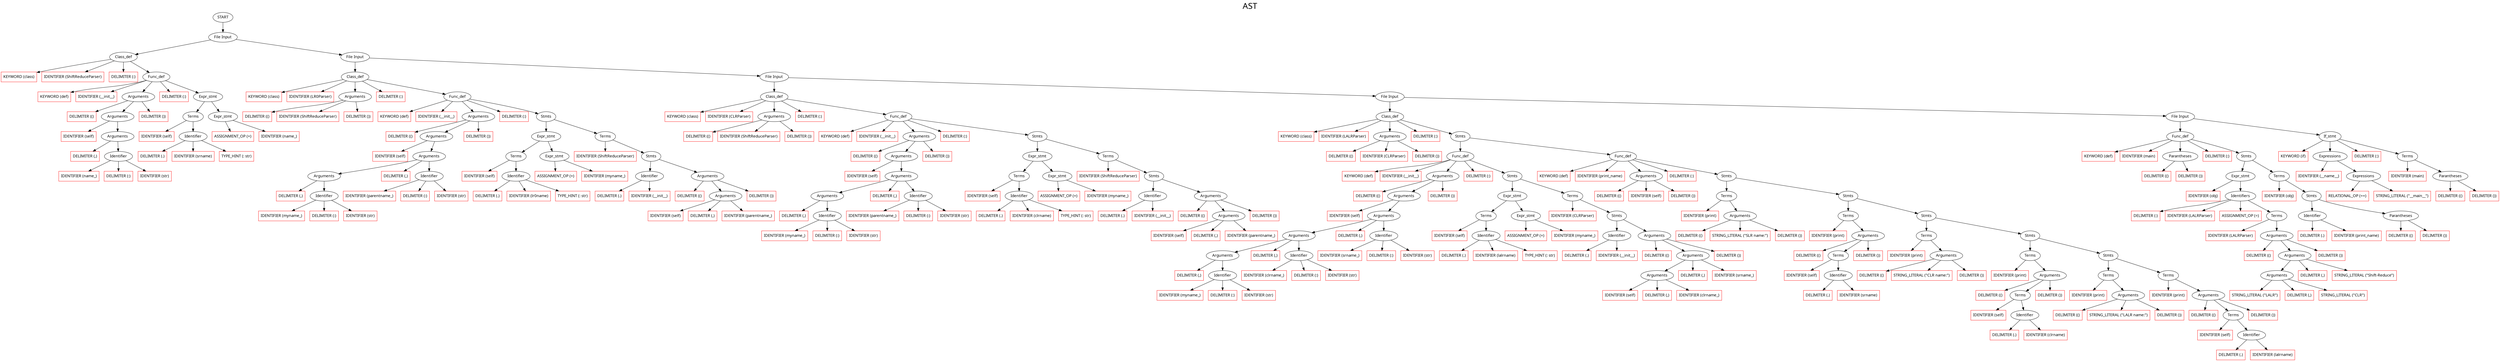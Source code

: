 digraph G{

label     = "AST"
fontname  = "Cascadia code"
fontsize  = 30
labelloc  = t

node   [ fontname="Cascadia code" ]
	808		[ style = solid label = "START"  ];
	808 -> 807
	807		[ style = solid label = "File Input"  ];
	807 -> 58
	58		[ style = solid label = "Class_def"  ];
	58 -> 0
	0		[ style = solid label = "KEYWORD (class)" color = red shape = rectangle ];
	58 -> 1
	1		[ style = solid label = "IDENTIFIER (ShiftReduceParser)" color = red shape = rectangle ];
	58 -> 2
	2		[ style = solid label = "DELIMITER (:)" color = red shape = rectangle ];
	58 -> 57
	57		[ style = solid label = "Func_def"  ];
	57 -> 3
	3		[ style = solid label = "KEYWORD (def)" color = red shape = rectangle ];
	57 -> 4
	4		[ style = solid label = "IDENTIFIER (__init__)" color = red shape = rectangle ];
	57 -> 24
	24		[ style = solid label = "Arguments"  ];
	24 -> 5
	5		[ style = solid label = "DELIMITER (()" color = red shape = rectangle ];
	24 -> 23
	23		[ style = solid label = "Arguments"  ];
	23 -> 6
	6		[ style = solid label = "IDENTIFIER (self)" color = red shape = rectangle ];
	23 -> 22
	22		[ style = solid label = "Arguments"  ];
	22 -> 7
	7		[ style = solid label = "DELIMITER (,)" color = red shape = rectangle ];
	22 -> 21
	21		[ style = solid label = "Identifier"  ];
	21 -> 8
	8		[ style = solid label = "IDENTIFIER (name_)" color = red shape = rectangle ];
	21 -> 9
	9		[ style = solid label = "DELIMITER (:)" color = red shape = rectangle ];
	21 -> 10
	10		[ style = solid label = "IDENTIFIER (str)" color = red shape = rectangle ];
	24 -> 11
	11		[ style = solid label = "DELIMITER ())" color = red shape = rectangle ];
	57 -> 25
	25		[ style = solid label = "DELIMITER (:)" color = red shape = rectangle ];
	57 -> 55
	55		[ style = solid label = "Expr_stmt"  ];
	55 -> 33
	33		[ style = solid label = "Terms"  ];
	33 -> 26
	26		[ style = solid label = "IDENTIFIER (self)" color = red shape = rectangle ];
	33 -> 30
	30		[ style = solid label = "Identifier"  ];
	30 -> 27
	27		[ style = solid label = "DELIMITER (.)" color = red shape = rectangle ];
	30 -> 28
	28		[ style = solid label = "IDENTIFIER (srname)" color = red shape = rectangle ];
	30 -> 29
	29		[ style = solid label = "TYPE_HINT (: str)" color = red shape = rectangle ];
	55 -> 54
	54		[ style = solid label = "Expr_stmt"  ];
	54 -> 31
	31		[ style = solid label = "ASSIGNMENT_OP (=)" color = red shape = rectangle ];
	54 -> 43
	43		[ style = solid label = "IDENTIFIER (name_)" color = red shape = rectangle ];
	807 -> 806
	806		[ style = solid label = "File Input"  ];
	806 -> 188
	188		[ style = solid label = "Class_def"  ];
	188 -> 59
	59		[ style = solid label = "KEYWORD (class)" color = red shape = rectangle ];
	188 -> 60
	60		[ style = solid label = "IDENTIFIER (LR0Parser)" color = red shape = rectangle ];
	188 -> 73
	73		[ style = solid label = "Arguments"  ];
	73 -> 61
	61		[ style = solid label = "DELIMITER (()" color = red shape = rectangle ];
	73 -> 62
	62		[ style = solid label = "IDENTIFIER (ShiftReduceParser)" color = red shape = rectangle ];
	73 -> 63
	63		[ style = solid label = "DELIMITER ())" color = red shape = rectangle ];
	188 -> 74
	74		[ style = solid label = "DELIMITER (:)" color = red shape = rectangle ];
	188 -> 187
	187		[ style = solid label = "Func_def"  ];
	187 -> 75
	75		[ style = solid label = "KEYWORD (def)" color = red shape = rectangle ];
	187 -> 76
	76		[ style = solid label = "IDENTIFIER (__init__)" color = red shape = rectangle ];
	187 -> 111
	111		[ style = solid label = "Arguments"  ];
	111 -> 77
	77		[ style = solid label = "DELIMITER (()" color = red shape = rectangle ];
	111 -> 110
	110		[ style = solid label = "Arguments"  ];
	110 -> 78
	78		[ style = solid label = "IDENTIFIER (self)" color = red shape = rectangle ];
	110 -> 109
	109		[ style = solid label = "Arguments"  ];
	109 -> 94
	94		[ style = solid label = "Arguments"  ];
	94 -> 79
	79		[ style = solid label = "DELIMITER (,)" color = red shape = rectangle ];
	94 -> 93
	93		[ style = solid label = "Identifier"  ];
	93 -> 80
	80		[ style = solid label = "IDENTIFIER (myname_)" color = red shape = rectangle ];
	93 -> 81
	81		[ style = solid label = "DELIMITER (:)" color = red shape = rectangle ];
	93 -> 82
	82		[ style = solid label = "IDENTIFIER (str)" color = red shape = rectangle ];
	109 -> 83
	83		[ style = solid label = "DELIMITER (,)" color = red shape = rectangle ];
	109 -> 108
	108		[ style = solid label = "Identifier"  ];
	108 -> 95
	95		[ style = solid label = "IDENTIFIER (parentname_)" color = red shape = rectangle ];
	108 -> 96
	96		[ style = solid label = "DELIMITER (:)" color = red shape = rectangle ];
	108 -> 97
	97		[ style = solid label = "IDENTIFIER (str)" color = red shape = rectangle ];
	111 -> 98
	98		[ style = solid label = "DELIMITER ())" color = red shape = rectangle ];
	187 -> 112
	112		[ style = solid label = "DELIMITER (:)" color = red shape = rectangle ];
	187 -> 186
	186		[ style = solid label = "Stmts"  ];
	186 -> 142
	142		[ style = solid label = "Expr_stmt"  ];
	142 -> 120
	120		[ style = solid label = "Terms"  ];
	120 -> 113
	113		[ style = solid label = "IDENTIFIER (self)" color = red shape = rectangle ];
	120 -> 117
	117		[ style = solid label = "Identifier"  ];
	117 -> 114
	114		[ style = solid label = "DELIMITER (.)" color = red shape = rectangle ];
	117 -> 115
	115		[ style = solid label = "IDENTIFIER (lr0name)" color = red shape = rectangle ];
	117 -> 116
	116		[ style = solid label = "TYPE_HINT (: str)" color = red shape = rectangle ];
	142 -> 141
	141		[ style = solid label = "Expr_stmt"  ];
	141 -> 118
	118		[ style = solid label = "ASSIGNMENT_OP (=)" color = red shape = rectangle ];
	141 -> 130
	130		[ style = solid label = "IDENTIFIER (myname_)" color = red shape = rectangle ];
	186 -> 175
	175		[ style = solid label = "Terms"  ];
	175 -> 144
	144		[ style = solid label = "IDENTIFIER (ShiftReduceParser)" color = red shape = rectangle ];
	175 -> 174
	174		[ style = solid label = "Stmts"  ];
	174 -> 148
	148		[ style = solid label = "Identifier"  ];
	148 -> 145
	145		[ style = solid label = "DELIMITER (.)" color = red shape = rectangle ];
	148 -> 146
	146		[ style = solid label = "IDENTIFIER (__init__)" color = red shape = rectangle ];
	174 -> 172
	172		[ style = solid label = "Arguments"  ];
	172 -> 147
	147		[ style = solid label = "DELIMITER (()" color = red shape = rectangle ];
	172 -> 171
	171		[ style = solid label = "Arguments"  ];
	171 -> 149
	149		[ style = solid label = "IDENTIFIER (self)" color = red shape = rectangle ];
	171 -> 150
	150		[ style = solid label = "DELIMITER (,)" color = red shape = rectangle ];
	171 -> 160
	160		[ style = solid label = "IDENTIFIER (parentname_)" color = red shape = rectangle ];
	172 -> 161
	161		[ style = solid label = "DELIMITER ())" color = red shape = rectangle ];
	806 -> 805
	805		[ style = solid label = "File Input"  ];
	805 -> 318
	318		[ style = solid label = "Class_def"  ];
	318 -> 189
	189		[ style = solid label = "KEYWORD (class)" color = red shape = rectangle ];
	318 -> 190
	190		[ style = solid label = "IDENTIFIER (CLRParser)" color = red shape = rectangle ];
	318 -> 203
	203		[ style = solid label = "Arguments"  ];
	203 -> 191
	191		[ style = solid label = "DELIMITER (()" color = red shape = rectangle ];
	203 -> 192
	192		[ style = solid label = "IDENTIFIER (ShiftReduceParser)" color = red shape = rectangle ];
	203 -> 193
	193		[ style = solid label = "DELIMITER ())" color = red shape = rectangle ];
	318 -> 204
	204		[ style = solid label = "DELIMITER (:)" color = red shape = rectangle ];
	318 -> 317
	317		[ style = solid label = "Func_def"  ];
	317 -> 205
	205		[ style = solid label = "KEYWORD (def)" color = red shape = rectangle ];
	317 -> 206
	206		[ style = solid label = "IDENTIFIER (__init__)" color = red shape = rectangle ];
	317 -> 241
	241		[ style = solid label = "Arguments"  ];
	241 -> 207
	207		[ style = solid label = "DELIMITER (()" color = red shape = rectangle ];
	241 -> 240
	240		[ style = solid label = "Arguments"  ];
	240 -> 208
	208		[ style = solid label = "IDENTIFIER (self)" color = red shape = rectangle ];
	240 -> 239
	239		[ style = solid label = "Arguments"  ];
	239 -> 224
	224		[ style = solid label = "Arguments"  ];
	224 -> 209
	209		[ style = solid label = "DELIMITER (,)" color = red shape = rectangle ];
	224 -> 223
	223		[ style = solid label = "Identifier"  ];
	223 -> 210
	210		[ style = solid label = "IDENTIFIER (myname_)" color = red shape = rectangle ];
	223 -> 211
	211		[ style = solid label = "DELIMITER (:)" color = red shape = rectangle ];
	223 -> 212
	212		[ style = solid label = "IDENTIFIER (str)" color = red shape = rectangle ];
	239 -> 213
	213		[ style = solid label = "DELIMITER (,)" color = red shape = rectangle ];
	239 -> 238
	238		[ style = solid label = "Identifier"  ];
	238 -> 225
	225		[ style = solid label = "IDENTIFIER (parentname_)" color = red shape = rectangle ];
	238 -> 226
	226		[ style = solid label = "DELIMITER (:)" color = red shape = rectangle ];
	238 -> 227
	227		[ style = solid label = "IDENTIFIER (str)" color = red shape = rectangle ];
	241 -> 228
	228		[ style = solid label = "DELIMITER ())" color = red shape = rectangle ];
	317 -> 242
	242		[ style = solid label = "DELIMITER (:)" color = red shape = rectangle ];
	317 -> 316
	316		[ style = solid label = "Stmts"  ];
	316 -> 272
	272		[ style = solid label = "Expr_stmt"  ];
	272 -> 250
	250		[ style = solid label = "Terms"  ];
	250 -> 243
	243		[ style = solid label = "IDENTIFIER (self)" color = red shape = rectangle ];
	250 -> 247
	247		[ style = solid label = "Identifier"  ];
	247 -> 244
	244		[ style = solid label = "DELIMITER (.)" color = red shape = rectangle ];
	247 -> 245
	245		[ style = solid label = "IDENTIFIER (clrname)" color = red shape = rectangle ];
	247 -> 246
	246		[ style = solid label = "TYPE_HINT (: str)" color = red shape = rectangle ];
	272 -> 271
	271		[ style = solid label = "Expr_stmt"  ];
	271 -> 248
	248		[ style = solid label = "ASSIGNMENT_OP (=)" color = red shape = rectangle ];
	271 -> 260
	260		[ style = solid label = "IDENTIFIER (myname_)" color = red shape = rectangle ];
	316 -> 305
	305		[ style = solid label = "Terms"  ];
	305 -> 274
	274		[ style = solid label = "IDENTIFIER (ShiftReduceParser)" color = red shape = rectangle ];
	305 -> 304
	304		[ style = solid label = "Stmts"  ];
	304 -> 278
	278		[ style = solid label = "Identifier"  ];
	278 -> 275
	275		[ style = solid label = "DELIMITER (.)" color = red shape = rectangle ];
	278 -> 276
	276		[ style = solid label = "IDENTIFIER (__init__)" color = red shape = rectangle ];
	304 -> 302
	302		[ style = solid label = "Arguments"  ];
	302 -> 277
	277		[ style = solid label = "DELIMITER (()" color = red shape = rectangle ];
	302 -> 301
	301		[ style = solid label = "Arguments"  ];
	301 -> 279
	279		[ style = solid label = "IDENTIFIER (self)" color = red shape = rectangle ];
	301 -> 280
	280		[ style = solid label = "DELIMITER (,)" color = red shape = rectangle ];
	301 -> 290
	290		[ style = solid label = "IDENTIFIER (parentname_)" color = red shape = rectangle ];
	302 -> 291
	291		[ style = solid label = "DELIMITER ())" color = red shape = rectangle ];
	805 -> 804
	804		[ style = solid label = "File Input"  ];
	804 -> 658
	658		[ style = solid label = "Class_def"  ];
	658 -> 319
	319		[ style = solid label = "KEYWORD (class)" color = red shape = rectangle ];
	658 -> 320
	320		[ style = solid label = "IDENTIFIER (LALRParser)" color = red shape = rectangle ];
	658 -> 333
	333		[ style = solid label = "Arguments"  ];
	333 -> 321
	321		[ style = solid label = "DELIMITER (()" color = red shape = rectangle ];
	333 -> 322
	322		[ style = solid label = "IDENTIFIER (CLRParser)" color = red shape = rectangle ];
	333 -> 323
	323		[ style = solid label = "DELIMITER ())" color = red shape = rectangle ];
	658 -> 334
	334		[ style = solid label = "DELIMITER (:)" color = red shape = rectangle ];
	658 -> 657
	657		[ style = solid label = "Stmts"  ];
	657 -> 474
	474		[ style = solid label = "Func_def"  ];
	474 -> 335
	335		[ style = solid label = "KEYWORD (def)" color = red shape = rectangle ];
	474 -> 336
	336		[ style = solid label = "IDENTIFIER (__init__)" color = red shape = rectangle ];
	474 -> 386
	386		[ style = solid label = "Arguments"  ];
	386 -> 337
	337		[ style = solid label = "DELIMITER (()" color = red shape = rectangle ];
	386 -> 385
	385		[ style = solid label = "Arguments"  ];
	385 -> 338
	338		[ style = solid label = "IDENTIFIER (self)" color = red shape = rectangle ];
	385 -> 384
	384		[ style = solid label = "Arguments"  ];
	384 -> 369
	369		[ style = solid label = "Arguments"  ];
	369 -> 354
	354		[ style = solid label = "Arguments"  ];
	354 -> 339
	339		[ style = solid label = "DELIMITER (,)" color = red shape = rectangle ];
	354 -> 353
	353		[ style = solid label = "Identifier"  ];
	353 -> 340
	340		[ style = solid label = "IDENTIFIER (myname_)" color = red shape = rectangle ];
	353 -> 341
	341		[ style = solid label = "DELIMITER (:)" color = red shape = rectangle ];
	353 -> 342
	342		[ style = solid label = "IDENTIFIER (str)" color = red shape = rectangle ];
	369 -> 343
	343		[ style = solid label = "DELIMITER (,)" color = red shape = rectangle ];
	369 -> 368
	368		[ style = solid label = "Identifier"  ];
	368 -> 355
	355		[ style = solid label = "IDENTIFIER (clrname_)" color = red shape = rectangle ];
	368 -> 356
	356		[ style = solid label = "DELIMITER (:)" color = red shape = rectangle ];
	368 -> 357
	357		[ style = solid label = "IDENTIFIER (str)" color = red shape = rectangle ];
	384 -> 358
	358		[ style = solid label = "DELIMITER (,)" color = red shape = rectangle ];
	384 -> 383
	383		[ style = solid label = "Identifier"  ];
	383 -> 370
	370		[ style = solid label = "IDENTIFIER (srname_)" color = red shape = rectangle ];
	383 -> 371
	371		[ style = solid label = "DELIMITER (:)" color = red shape = rectangle ];
	383 -> 372
	372		[ style = solid label = "IDENTIFIER (str)" color = red shape = rectangle ];
	386 -> 373
	373		[ style = solid label = "DELIMITER ())" color = red shape = rectangle ];
	474 -> 387
	387		[ style = solid label = "DELIMITER (:)" color = red shape = rectangle ];
	474 -> 473
	473		[ style = solid label = "Stmts"  ];
	473 -> 417
	417		[ style = solid label = "Expr_stmt"  ];
	417 -> 395
	395		[ style = solid label = "Terms"  ];
	395 -> 388
	388		[ style = solid label = "IDENTIFIER (self)" color = red shape = rectangle ];
	395 -> 392
	392		[ style = solid label = "Identifier"  ];
	392 -> 389
	389		[ style = solid label = "DELIMITER (.)" color = red shape = rectangle ];
	392 -> 390
	390		[ style = solid label = "IDENTIFIER (lalrname)" color = red shape = rectangle ];
	392 -> 391
	391		[ style = solid label = "TYPE_HINT (: str)" color = red shape = rectangle ];
	417 -> 416
	416		[ style = solid label = "Expr_stmt"  ];
	416 -> 393
	393		[ style = solid label = "ASSIGNMENT_OP (=)" color = red shape = rectangle ];
	416 -> 405
	405		[ style = solid label = "IDENTIFIER (myname_)" color = red shape = rectangle ];
	473 -> 462
	462		[ style = solid label = "Terms"  ];
	462 -> 419
	419		[ style = solid label = "IDENTIFIER (CLRParser)" color = red shape = rectangle ];
	462 -> 461
	461		[ style = solid label = "Stmts"  ];
	461 -> 423
	423		[ style = solid label = "Identifier"  ];
	423 -> 420
	420		[ style = solid label = "DELIMITER (.)" color = red shape = rectangle ];
	423 -> 421
	421		[ style = solid label = "IDENTIFIER (__init__)" color = red shape = rectangle ];
	461 -> 459
	459		[ style = solid label = "Arguments"  ];
	459 -> 422
	422		[ style = solid label = "DELIMITER (()" color = red shape = rectangle ];
	459 -> 458
	458		[ style = solid label = "Arguments"  ];
	458 -> 446
	446		[ style = solid label = "Arguments"  ];
	446 -> 424
	424		[ style = solid label = "IDENTIFIER (self)" color = red shape = rectangle ];
	446 -> 425
	425		[ style = solid label = "DELIMITER (,)" color = red shape = rectangle ];
	446 -> 435
	435		[ style = solid label = "IDENTIFIER (clrname_)" color = red shape = rectangle ];
	458 -> 436
	436		[ style = solid label = "DELIMITER (,)" color = red shape = rectangle ];
	458 -> 447
	447		[ style = solid label = "IDENTIFIER (srname_)" color = red shape = rectangle ];
	459 -> 448
	448		[ style = solid label = "DELIMITER ())" color = red shape = rectangle ];
	657 -> 656
	656		[ style = solid label = "Func_def"  ];
	656 -> 475
	475		[ style = solid label = "KEYWORD (def)" color = red shape = rectangle ];
	656 -> 476
	476		[ style = solid label = "IDENTIFIER (print_name)" color = red shape = rectangle ];
	656 -> 481
	481		[ style = solid label = "Arguments"  ];
	481 -> 477
	477		[ style = solid label = "DELIMITER (()" color = red shape = rectangle ];
	481 -> 478
	478		[ style = solid label = "IDENTIFIER (self)" color = red shape = rectangle ];
	481 -> 479
	479		[ style = solid label = "DELIMITER ())" color = red shape = rectangle ];
	656 -> 482
	482		[ style = solid label = "DELIMITER (:)" color = red shape = rectangle ];
	656 -> 655
	655		[ style = solid label = "Stmts"  ];
	655 -> 498
	498		[ style = solid label = "Terms"  ];
	498 -> 483
	483		[ style = solid label = "IDENTIFIER (print)" color = red shape = rectangle ];
	498 -> 496
	496		[ style = solid label = "Arguments"  ];
	496 -> 484
	484		[ style = solid label = "DELIMITER (()" color = red shape = rectangle ];
	496 -> 485
	485		[ style = solid label = "STRING_LITERAL (\"SLR name:\")" color = red shape = rectangle ];
	496 -> 486
	486		[ style = solid label = "DELIMITER ())" color = red shape = rectangle ];
	655 -> 654
	654		[ style = solid label = "Stmts"  ];
	654 -> 528
	528		[ style = solid label = "Terms"  ];
	528 -> 509
	509		[ style = solid label = "IDENTIFIER (print)" color = red shape = rectangle ];
	528 -> 526
	526		[ style = solid label = "Arguments"  ];
	526 -> 510
	510		[ style = solid label = "DELIMITER (()" color = red shape = rectangle ];
	526 -> 517
	517		[ style = solid label = "Terms"  ];
	517 -> 511
	511		[ style = solid label = "IDENTIFIER (self)" color = red shape = rectangle ];
	517 -> 515
	515		[ style = solid label = "Identifier"  ];
	515 -> 512
	512		[ style = solid label = "DELIMITER (.)" color = red shape = rectangle ];
	515 -> 513
	513		[ style = solid label = "IDENTIFIER (srname)" color = red shape = rectangle ];
	526 -> 514
	514		[ style = solid label = "DELIMITER ())" color = red shape = rectangle ];
	654 -> 653
	653		[ style = solid label = "Stmts"  ];
	653 -> 554
	554		[ style = solid label = "Terms"  ];
	554 -> 539
	539		[ style = solid label = "IDENTIFIER (print)" color = red shape = rectangle ];
	554 -> 552
	552		[ style = solid label = "Arguments"  ];
	552 -> 540
	540		[ style = solid label = "DELIMITER (()" color = red shape = rectangle ];
	552 -> 541
	541		[ style = solid label = "STRING_LITERAL (\"CLR name:\")" color = red shape = rectangle ];
	552 -> 542
	542		[ style = solid label = "DELIMITER ())" color = red shape = rectangle ];
	653 -> 652
	652		[ style = solid label = "Stmts"  ];
	652 -> 584
	584		[ style = solid label = "Terms"  ];
	584 -> 565
	565		[ style = solid label = "IDENTIFIER (print)" color = red shape = rectangle ];
	584 -> 582
	582		[ style = solid label = "Arguments"  ];
	582 -> 566
	566		[ style = solid label = "DELIMITER (()" color = red shape = rectangle ];
	582 -> 573
	573		[ style = solid label = "Terms"  ];
	573 -> 567
	567		[ style = solid label = "IDENTIFIER (self)" color = red shape = rectangle ];
	573 -> 571
	571		[ style = solid label = "Identifier"  ];
	571 -> 568
	568		[ style = solid label = "DELIMITER (.)" color = red shape = rectangle ];
	571 -> 569
	569		[ style = solid label = "IDENTIFIER (clrname)" color = red shape = rectangle ];
	582 -> 570
	570		[ style = solid label = "DELIMITER ())" color = red shape = rectangle ];
	652 -> 651
	651		[ style = solid label = "Stmts"  ];
	651 -> 610
	610		[ style = solid label = "Terms"  ];
	610 -> 595
	595		[ style = solid label = "IDENTIFIER (print)" color = red shape = rectangle ];
	610 -> 608
	608		[ style = solid label = "Arguments"  ];
	608 -> 596
	596		[ style = solid label = "DELIMITER (()" color = red shape = rectangle ];
	608 -> 597
	597		[ style = solid label = "STRING_LITERAL (\"LALR name:\")" color = red shape = rectangle ];
	608 -> 598
	598		[ style = solid label = "DELIMITER ())" color = red shape = rectangle ];
	651 -> 640
	640		[ style = solid label = "Terms"  ];
	640 -> 621
	621		[ style = solid label = "IDENTIFIER (print)" color = red shape = rectangle ];
	640 -> 638
	638		[ style = solid label = "Arguments"  ];
	638 -> 622
	622		[ style = solid label = "DELIMITER (()" color = red shape = rectangle ];
	638 -> 629
	629		[ style = solid label = "Terms"  ];
	629 -> 623
	623		[ style = solid label = "IDENTIFIER (self)" color = red shape = rectangle ];
	629 -> 627
	627		[ style = solid label = "Identifier"  ];
	627 -> 624
	624		[ style = solid label = "DELIMITER (.)" color = red shape = rectangle ];
	627 -> 625
	625		[ style = solid label = "IDENTIFIER (lalrname)" color = red shape = rectangle ];
	638 -> 626
	626		[ style = solid label = "DELIMITER ())" color = red shape = rectangle ];
	804 -> 803
	803		[ style = solid label = "File Input"  ];
	803 -> 761
	761		[ style = solid label = "Func_def"  ];
	761 -> 659
	659		[ style = solid label = "KEYWORD (def)" color = red shape = rectangle ];
	761 -> 660
	660		[ style = solid label = "IDENTIFIER (main)" color = red shape = rectangle ];
	761 -> 663
	663		[ style = solid label = "Parantheses"  ];
	663 -> 661
	661		[ style = solid label = "DELIMITER (()" color = red shape = rectangle ];
	663 -> 662
	662		[ style = solid label = "DELIMITER ())" color = red shape = rectangle ];
	761 -> 664
	664		[ style = solid label = "DELIMITER (:)" color = red shape = rectangle ];
	761 -> 760
	760		[ style = solid label = "Stmts"  ];
	760 -> 738
	738		[ style = solid label = "Expr_stmt"  ];
	738 -> 665
	665		[ style = solid label = "IDENTIFIER (obj)" color = red shape = rectangle ];
	738 -> 737
	737		[ style = solid label = "Identifiers"  ];
	737 -> 666
	666		[ style = solid label = "DELIMITER (:)" color = red shape = rectangle ];
	737 -> 677
	677		[ style = solid label = "IDENTIFIER (LALRParser)" color = red shape = rectangle ];
	737 -> 678
	678		[ style = solid label = "ASSIGNMENT_OP (=)" color = red shape = rectangle ];
	737 -> 727
	727		[ style = solid label = "Terms"  ];
	727 -> 688
	688		[ style = solid label = "IDENTIFIER (LALRParser)" color = red shape = rectangle ];
	727 -> 725
	725		[ style = solid label = "Arguments"  ];
	725 -> 689
	689		[ style = solid label = "DELIMITER (()" color = red shape = rectangle ];
	725 -> 724
	724		[ style = solid label = "Arguments"  ];
	724 -> 712
	712		[ style = solid label = "Arguments"  ];
	712 -> 690
	690		[ style = solid label = "STRING_LITERAL (\"LALR\")" color = red shape = rectangle ];
	712 -> 691
	691		[ style = solid label = "DELIMITER (,)" color = red shape = rectangle ];
	712 -> 701
	701		[ style = solid label = "STRING_LITERAL (\"CLR\")" color = red shape = rectangle ];
	724 -> 702
	702		[ style = solid label = "DELIMITER (,)" color = red shape = rectangle ];
	724 -> 713
	713		[ style = solid label = "STRING_LITERAL (\"Shift-Reduce\")" color = red shape = rectangle ];
	725 -> 714
	714		[ style = solid label = "DELIMITER ())" color = red shape = rectangle ];
	760 -> 749
	749		[ style = solid label = "Terms"  ];
	749 -> 740
	740		[ style = solid label = "IDENTIFIER (obj)" color = red shape = rectangle ];
	749 -> 748
	748		[ style = solid label = "Stmts"  ];
	748 -> 744
	744		[ style = solid label = "Identifier"  ];
	744 -> 741
	741		[ style = solid label = "DELIMITER (.)" color = red shape = rectangle ];
	744 -> 742
	742		[ style = solid label = "IDENTIFIER (print_name)" color = red shape = rectangle ];
	748 -> 746
	746		[ style = solid label = "Parantheses"  ];
	746 -> 743
	743		[ style = solid label = "DELIMITER (()" color = red shape = rectangle ];
	746 -> 745
	745		[ style = solid label = "DELIMITER ())" color = red shape = rectangle ];
	803 -> 801
	801		[ style = solid label = "If_stmt"  ];
	801 -> 762
	762		[ style = solid label = "KEYWORD (if)" color = red shape = rectangle ];
	801 -> 782
	782		[ style = solid label = "Expressions"  ];
	782 -> 763
	763		[ style = solid label = "IDENTIFIER (__name__)" color = red shape = rectangle ];
	782 -> 781
	781		[ style = solid label = "Expressions"  ];
	781 -> 764
	764		[ style = solid label = "RELATIONAL_OP (==)" color = red shape = rectangle ];
	781 -> 772
	772		[ style = solid label = "STRING_LITERAL (\"__main__\")" color = red shape = rectangle ];
	801 -> 773
	773		[ style = solid label = "DELIMITER (:)" color = red shape = rectangle ];
	801 -> 790
	790		[ style = solid label = "Terms"  ];
	790 -> 785
	785		[ style = solid label = "IDENTIFIER (main)" color = red shape = rectangle ];
	790 -> 788
	788		[ style = solid label = "Parantheses"  ];
	788 -> 786
	786		[ style = solid label = "DELIMITER (()" color = red shape = rectangle ];
	788 -> 787
	787		[ style = solid label = "DELIMITER ())" color = red shape = rectangle ];
}